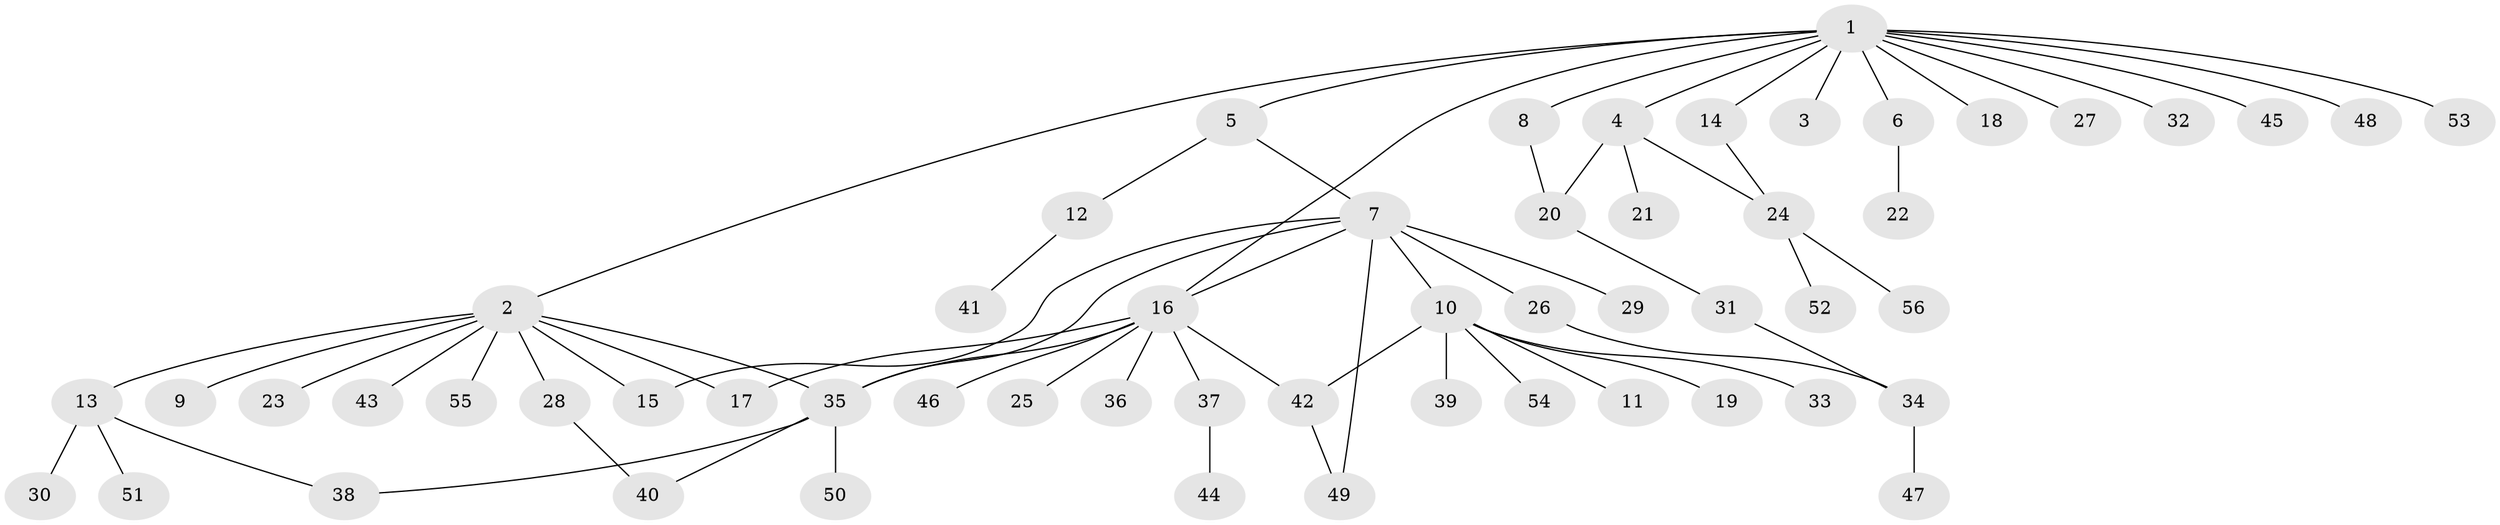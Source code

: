 // Generated by graph-tools (version 1.1) at 2025/01/03/09/25 03:01:46]
// undirected, 56 vertices, 67 edges
graph export_dot {
graph [start="1"]
  node [color=gray90,style=filled];
  1;
  2;
  3;
  4;
  5;
  6;
  7;
  8;
  9;
  10;
  11;
  12;
  13;
  14;
  15;
  16;
  17;
  18;
  19;
  20;
  21;
  22;
  23;
  24;
  25;
  26;
  27;
  28;
  29;
  30;
  31;
  32;
  33;
  34;
  35;
  36;
  37;
  38;
  39;
  40;
  41;
  42;
  43;
  44;
  45;
  46;
  47;
  48;
  49;
  50;
  51;
  52;
  53;
  54;
  55;
  56;
  1 -- 2;
  1 -- 3;
  1 -- 4;
  1 -- 5;
  1 -- 6;
  1 -- 8;
  1 -- 14;
  1 -- 16;
  1 -- 18;
  1 -- 27;
  1 -- 32;
  1 -- 45;
  1 -- 48;
  1 -- 53;
  2 -- 9;
  2 -- 13;
  2 -- 15;
  2 -- 17;
  2 -- 23;
  2 -- 28;
  2 -- 35;
  2 -- 43;
  2 -- 55;
  4 -- 20;
  4 -- 21;
  4 -- 24;
  5 -- 7;
  5 -- 12;
  6 -- 22;
  7 -- 10;
  7 -- 15;
  7 -- 16;
  7 -- 26;
  7 -- 29;
  7 -- 35;
  7 -- 49;
  8 -- 20;
  10 -- 11;
  10 -- 19;
  10 -- 33;
  10 -- 39;
  10 -- 42;
  10 -- 54;
  12 -- 41;
  13 -- 30;
  13 -- 38;
  13 -- 51;
  14 -- 24;
  16 -- 17;
  16 -- 25;
  16 -- 35;
  16 -- 36;
  16 -- 37;
  16 -- 42;
  16 -- 46;
  20 -- 31;
  24 -- 52;
  24 -- 56;
  26 -- 34;
  28 -- 40;
  31 -- 34;
  34 -- 47;
  35 -- 38;
  35 -- 40;
  35 -- 50;
  37 -- 44;
  42 -- 49;
}
